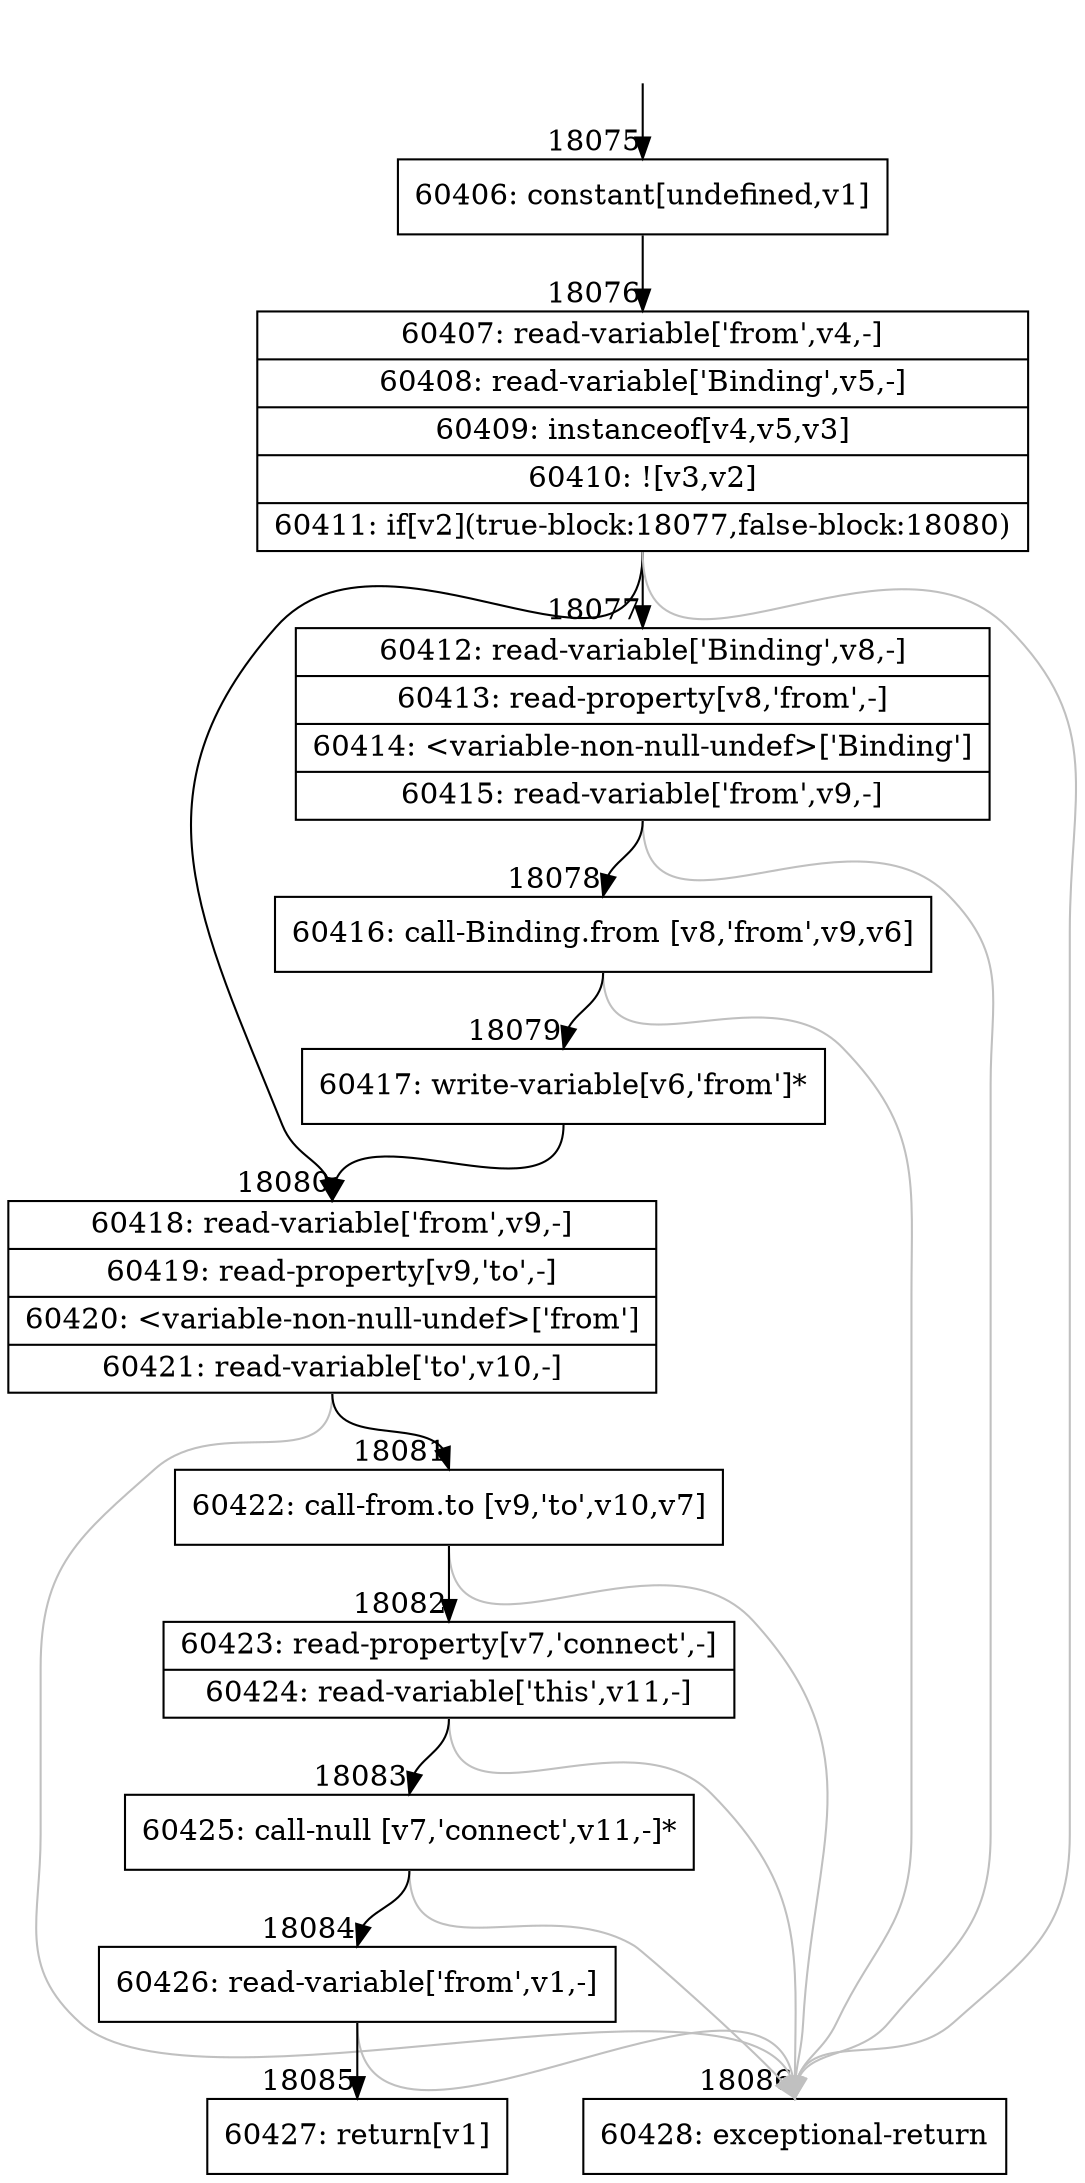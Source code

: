 digraph {
rankdir="TD"
BB_entry1555[shape=none,label=""];
BB_entry1555 -> BB18075 [tailport=s, headport=n, headlabel="    18075"]
BB18075 [shape=record label="{60406: constant[undefined,v1]}" ] 
BB18075 -> BB18076 [tailport=s, headport=n, headlabel="      18076"]
BB18076 [shape=record label="{60407: read-variable['from',v4,-]|60408: read-variable['Binding',v5,-]|60409: instanceof[v4,v5,v3]|60410: ![v3,v2]|60411: if[v2](true-block:18077,false-block:18080)}" ] 
BB18076 -> BB18077 [tailport=s, headport=n, headlabel="      18077"]
BB18076 -> BB18080 [tailport=s, headport=n, headlabel="      18080"]
BB18076 -> BB18086 [tailport=s, headport=n, color=gray, headlabel="      18086"]
BB18077 [shape=record label="{60412: read-variable['Binding',v8,-]|60413: read-property[v8,'from',-]|60414: \<variable-non-null-undef\>['Binding']|60415: read-variable['from',v9,-]}" ] 
BB18077 -> BB18078 [tailport=s, headport=n, headlabel="      18078"]
BB18077 -> BB18086 [tailport=s, headport=n, color=gray]
BB18078 [shape=record label="{60416: call-Binding.from [v8,'from',v9,v6]}" ] 
BB18078 -> BB18079 [tailport=s, headport=n, headlabel="      18079"]
BB18078 -> BB18086 [tailport=s, headport=n, color=gray]
BB18079 [shape=record label="{60417: write-variable[v6,'from']*}" ] 
BB18079 -> BB18080 [tailport=s, headport=n]
BB18080 [shape=record label="{60418: read-variable['from',v9,-]|60419: read-property[v9,'to',-]|60420: \<variable-non-null-undef\>['from']|60421: read-variable['to',v10,-]}" ] 
BB18080 -> BB18081 [tailport=s, headport=n, headlabel="      18081"]
BB18080 -> BB18086 [tailport=s, headport=n, color=gray]
BB18081 [shape=record label="{60422: call-from.to [v9,'to',v10,v7]}" ] 
BB18081 -> BB18082 [tailport=s, headport=n, headlabel="      18082"]
BB18081 -> BB18086 [tailport=s, headport=n, color=gray]
BB18082 [shape=record label="{60423: read-property[v7,'connect',-]|60424: read-variable['this',v11,-]}" ] 
BB18082 -> BB18083 [tailport=s, headport=n, headlabel="      18083"]
BB18082 -> BB18086 [tailport=s, headport=n, color=gray]
BB18083 [shape=record label="{60425: call-null [v7,'connect',v11,-]*}" ] 
BB18083 -> BB18084 [tailport=s, headport=n, headlabel="      18084"]
BB18083 -> BB18086 [tailport=s, headport=n, color=gray]
BB18084 [shape=record label="{60426: read-variable['from',v1,-]}" ] 
BB18084 -> BB18085 [tailport=s, headport=n, headlabel="      18085"]
BB18084 -> BB18086 [tailport=s, headport=n, color=gray]
BB18085 [shape=record label="{60427: return[v1]}" ] 
BB18086 [shape=record label="{60428: exceptional-return}" ] 
//#$~ 33946
}
